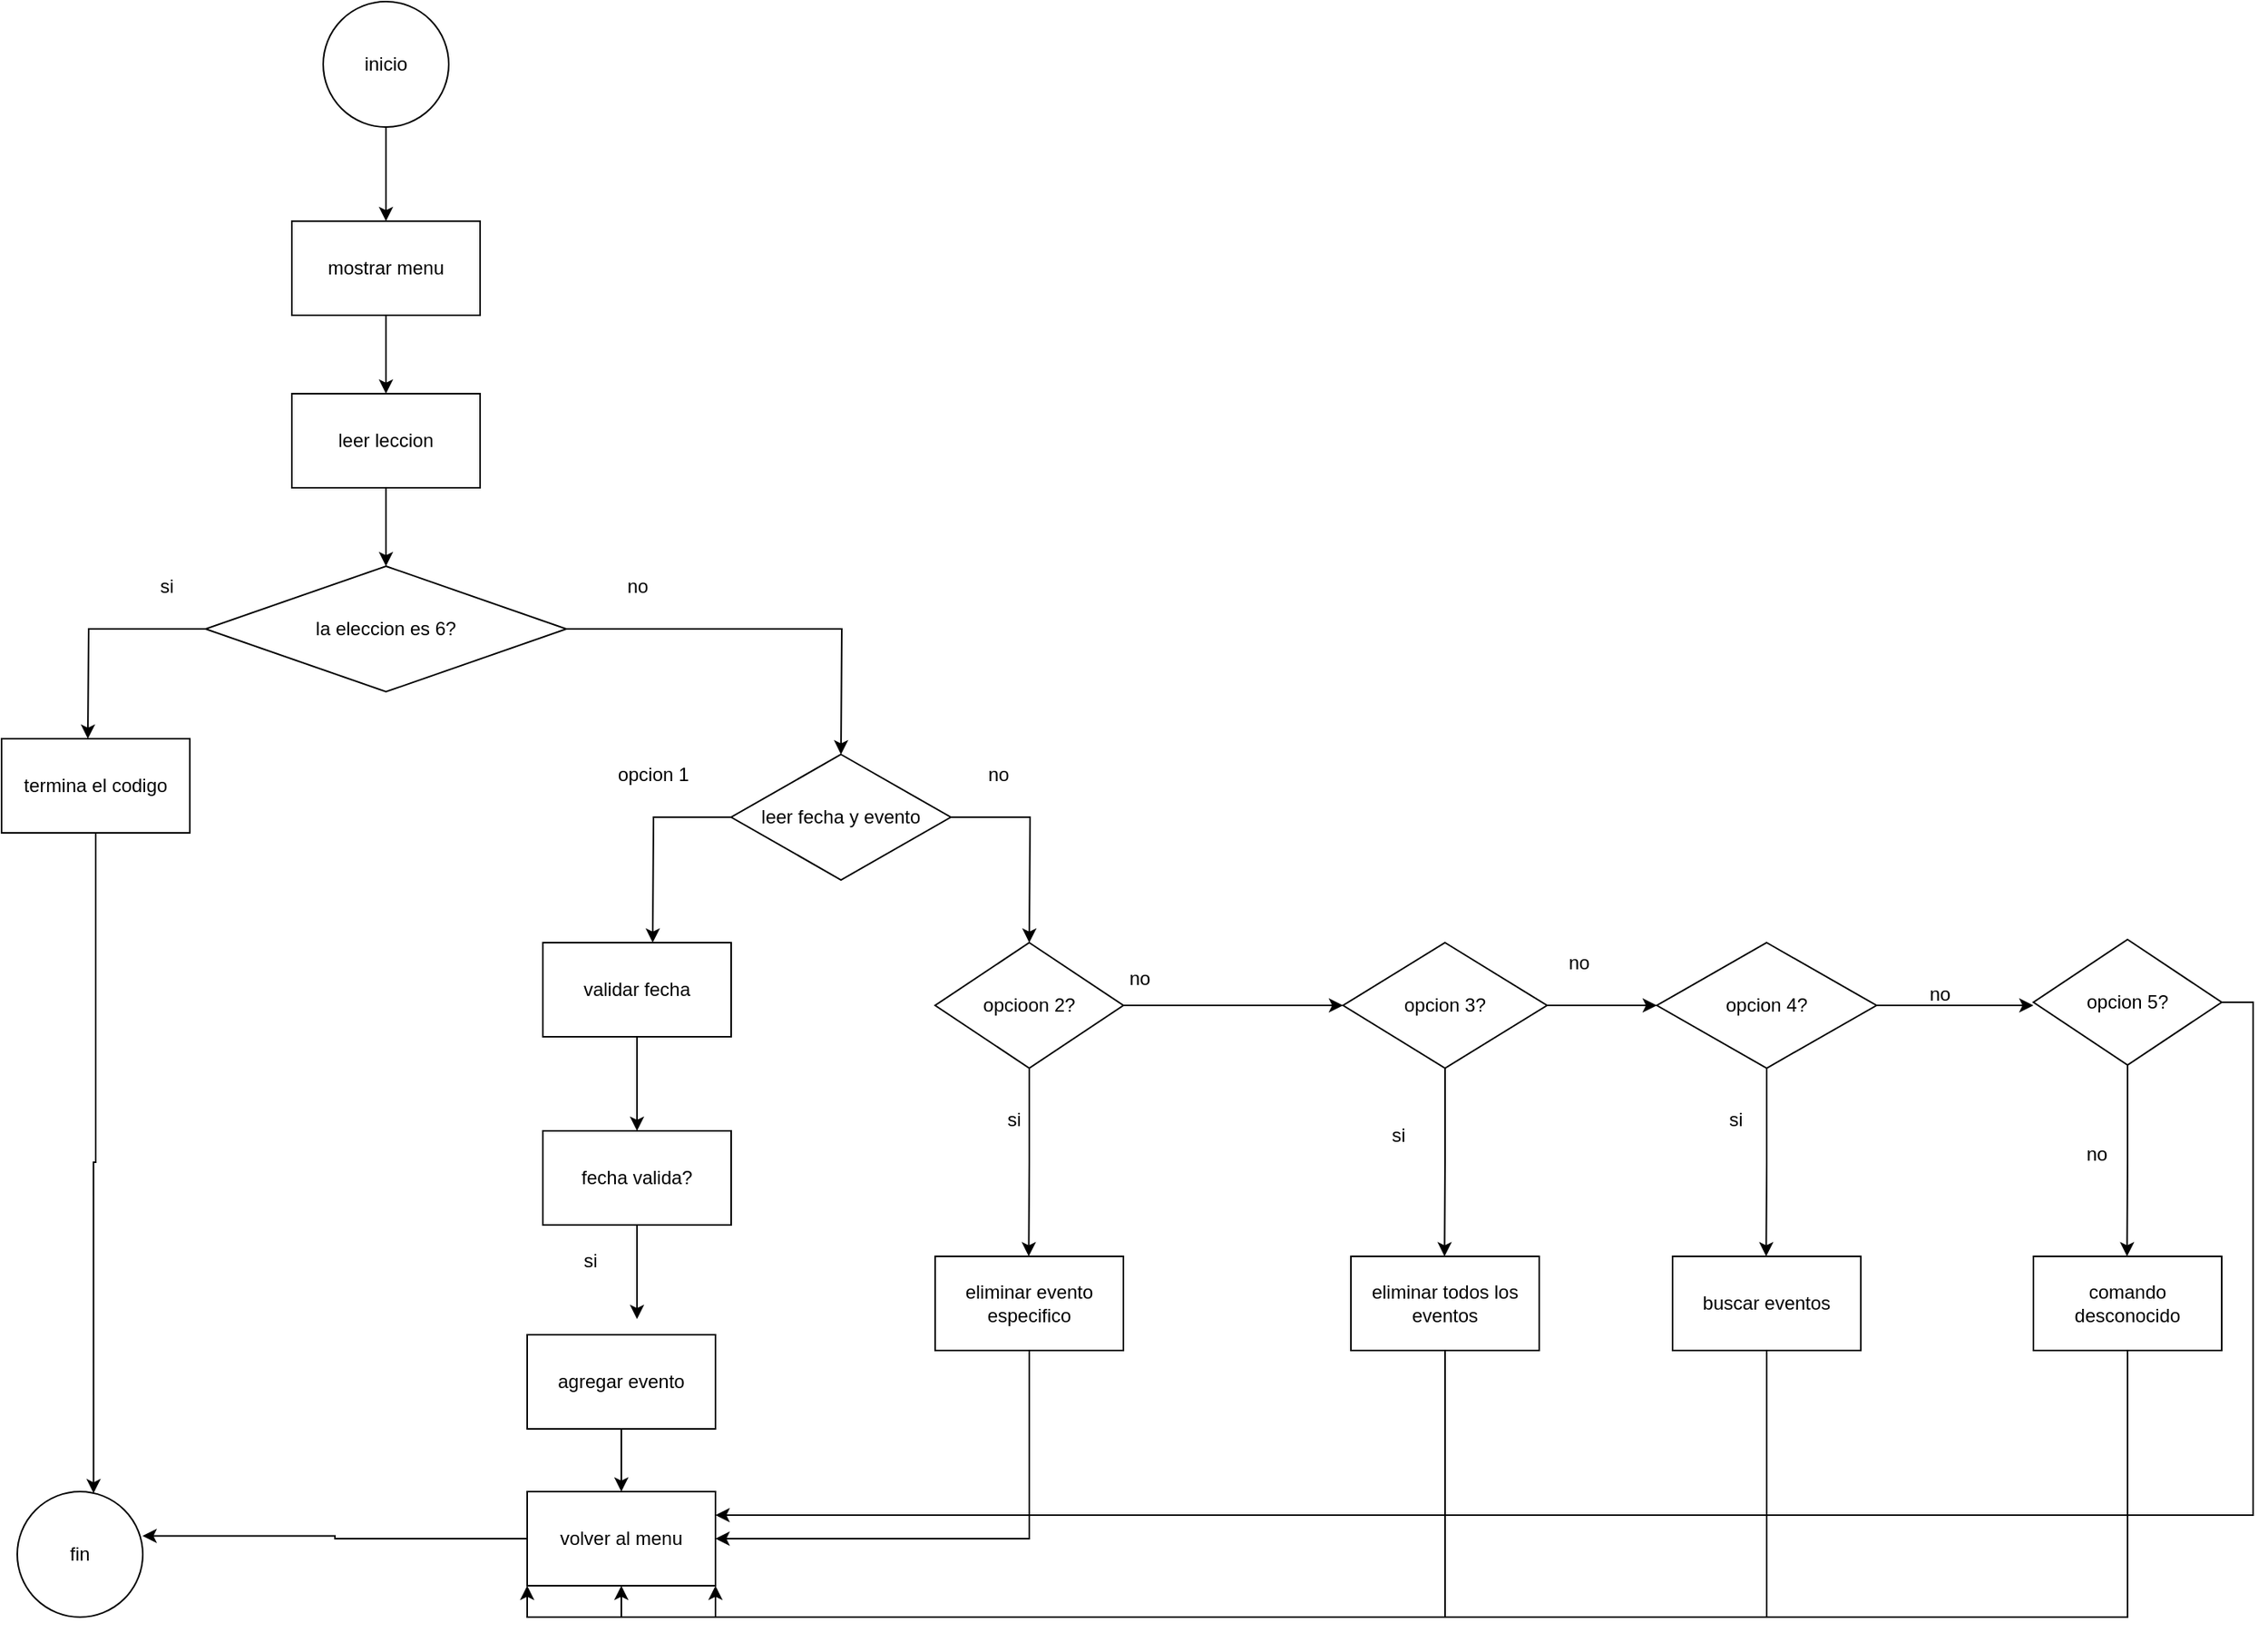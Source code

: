 <mxfile version="24.5.4" type="github">
  <diagram name="Page-1" id="hABJFq-6JvH_PQjp92d_">
    <mxGraphModel dx="1242" dy="582" grid="1" gridSize="10" guides="1" tooltips="1" connect="1" arrows="1" fold="1" page="1" pageScale="1" pageWidth="850" pageHeight="1100" math="0" shadow="0">
      <root>
        <mxCell id="0" />
        <mxCell id="1" parent="0" />
        <mxCell id="FNrakV4IRu53Ul_A7sdV-2" style="edgeStyle=orthogonalEdgeStyle;rounded=0;orthogonalLoop=1;jettySize=auto;html=1;exitX=0.5;exitY=1;exitDx=0;exitDy=0;" parent="1" source="FNrakV4IRu53Ul_A7sdV-1" edge="1">
          <mxGeometry relative="1" as="geometry">
            <mxPoint x="430" y="140" as="targetPoint" />
          </mxGeometry>
        </mxCell>
        <mxCell id="FNrakV4IRu53Ul_A7sdV-1" value="inicio" style="ellipse;whiteSpace=wrap;html=1;" parent="1" vertex="1">
          <mxGeometry x="390" width="80" height="80" as="geometry" />
        </mxCell>
        <mxCell id="FNrakV4IRu53Ul_A7sdV-4" style="edgeStyle=orthogonalEdgeStyle;rounded=0;orthogonalLoop=1;jettySize=auto;html=1;exitX=0.5;exitY=1;exitDx=0;exitDy=0;" parent="1" source="FNrakV4IRu53Ul_A7sdV-3" edge="1">
          <mxGeometry relative="1" as="geometry">
            <mxPoint x="430" y="250" as="targetPoint" />
          </mxGeometry>
        </mxCell>
        <mxCell id="FNrakV4IRu53Ul_A7sdV-3" value="mostrar menu" style="whiteSpace=wrap;html=1;" parent="1" vertex="1">
          <mxGeometry x="370" y="140" width="120" height="60" as="geometry" />
        </mxCell>
        <mxCell id="FNrakV4IRu53Ul_A7sdV-6" style="edgeStyle=orthogonalEdgeStyle;rounded=0;orthogonalLoop=1;jettySize=auto;html=1;exitX=0.5;exitY=1;exitDx=0;exitDy=0;" parent="1" source="FNrakV4IRu53Ul_A7sdV-5" edge="1">
          <mxGeometry relative="1" as="geometry">
            <mxPoint x="430" y="360" as="targetPoint" />
          </mxGeometry>
        </mxCell>
        <mxCell id="FNrakV4IRu53Ul_A7sdV-5" value="leer leccion" style="whiteSpace=wrap;html=1;" parent="1" vertex="1">
          <mxGeometry x="370" y="250" width="120" height="60" as="geometry" />
        </mxCell>
        <mxCell id="FNrakV4IRu53Ul_A7sdV-8" style="edgeStyle=orthogonalEdgeStyle;rounded=0;orthogonalLoop=1;jettySize=auto;html=1;exitX=0;exitY=0.5;exitDx=0;exitDy=0;" parent="1" source="FNrakV4IRu53Ul_A7sdV-7" edge="1">
          <mxGeometry relative="1" as="geometry">
            <mxPoint x="240" y="470" as="targetPoint" />
          </mxGeometry>
        </mxCell>
        <mxCell id="FNrakV4IRu53Ul_A7sdV-9" style="edgeStyle=orthogonalEdgeStyle;rounded=0;orthogonalLoop=1;jettySize=auto;html=1;exitX=1;exitY=0.5;exitDx=0;exitDy=0;" parent="1" source="FNrakV4IRu53Ul_A7sdV-7" edge="1">
          <mxGeometry relative="1" as="geometry">
            <mxPoint x="720" y="480" as="targetPoint" />
          </mxGeometry>
        </mxCell>
        <mxCell id="FNrakV4IRu53Ul_A7sdV-7" value="la eleccion es 6?" style="rhombus;whiteSpace=wrap;html=1;" parent="1" vertex="1">
          <mxGeometry x="315" y="360" width="230" height="80" as="geometry" />
        </mxCell>
        <mxCell id="FNrakV4IRu53Ul_A7sdV-10" value="si" style="text;html=1;align=center;verticalAlign=middle;resizable=0;points=[];autosize=1;strokeColor=none;fillColor=none;" parent="1" vertex="1">
          <mxGeometry x="275" y="358" width="30" height="30" as="geometry" />
        </mxCell>
        <mxCell id="FNrakV4IRu53Ul_A7sdV-11" value="no" style="text;html=1;align=center;verticalAlign=middle;resizable=0;points=[];autosize=1;strokeColor=none;fillColor=none;" parent="1" vertex="1">
          <mxGeometry x="570" y="358" width="40" height="30" as="geometry" />
        </mxCell>
        <mxCell id="FNrakV4IRu53Ul_A7sdV-13" style="edgeStyle=orthogonalEdgeStyle;rounded=0;orthogonalLoop=1;jettySize=auto;html=1;exitX=1;exitY=0.5;exitDx=0;exitDy=0;" parent="1" source="FNrakV4IRu53Ul_A7sdV-12" edge="1">
          <mxGeometry relative="1" as="geometry">
            <mxPoint x="840" y="600" as="targetPoint" />
          </mxGeometry>
        </mxCell>
        <mxCell id="FNrakV4IRu53Ul_A7sdV-14" style="edgeStyle=orthogonalEdgeStyle;rounded=0;orthogonalLoop=1;jettySize=auto;html=1;exitX=0;exitY=0.5;exitDx=0;exitDy=0;" parent="1" source="FNrakV4IRu53Ul_A7sdV-12" edge="1">
          <mxGeometry relative="1" as="geometry">
            <mxPoint x="600" y="600" as="targetPoint" />
          </mxGeometry>
        </mxCell>
        <mxCell id="FNrakV4IRu53Ul_A7sdV-12" value="leer fecha y evento" style="rhombus;whiteSpace=wrap;html=1;" parent="1" vertex="1">
          <mxGeometry x="650" y="480" width="140" height="80" as="geometry" />
        </mxCell>
        <mxCell id="FNrakV4IRu53Ul_A7sdV-15" value="opcion 1" style="text;html=1;align=center;verticalAlign=middle;resizable=0;points=[];autosize=1;strokeColor=none;fillColor=none;" parent="1" vertex="1">
          <mxGeometry x="565" y="478" width="70" height="30" as="geometry" />
        </mxCell>
        <mxCell id="FNrakV4IRu53Ul_A7sdV-16" value="no" style="text;html=1;align=center;verticalAlign=middle;resizable=0;points=[];autosize=1;strokeColor=none;fillColor=none;" parent="1" vertex="1">
          <mxGeometry x="800" y="478" width="40" height="30" as="geometry" />
        </mxCell>
        <mxCell id="FNrakV4IRu53Ul_A7sdV-18" style="edgeStyle=orthogonalEdgeStyle;rounded=0;orthogonalLoop=1;jettySize=auto;html=1;exitX=0.5;exitY=1;exitDx=0;exitDy=0;" parent="1" source="FNrakV4IRu53Ul_A7sdV-17" edge="1">
          <mxGeometry relative="1" as="geometry">
            <mxPoint x="590" y="720" as="targetPoint" />
          </mxGeometry>
        </mxCell>
        <mxCell id="FNrakV4IRu53Ul_A7sdV-17" value="validar fecha" style="whiteSpace=wrap;html=1;" parent="1" vertex="1">
          <mxGeometry x="530" y="600" width="120" height="60" as="geometry" />
        </mxCell>
        <mxCell id="FNrakV4IRu53Ul_A7sdV-20" style="edgeStyle=orthogonalEdgeStyle;rounded=0;orthogonalLoop=1;jettySize=auto;html=1;exitX=0.5;exitY=1;exitDx=0;exitDy=0;" parent="1" source="FNrakV4IRu53Ul_A7sdV-19" edge="1">
          <mxGeometry relative="1" as="geometry">
            <mxPoint x="590" y="840" as="targetPoint" />
          </mxGeometry>
        </mxCell>
        <mxCell id="FNrakV4IRu53Ul_A7sdV-19" value="fecha valida?" style="whiteSpace=wrap;html=1;" parent="1" vertex="1">
          <mxGeometry x="530" y="720" width="120" height="60" as="geometry" />
        </mxCell>
        <mxCell id="FNrakV4IRu53Ul_A7sdV-21" value="si" style="text;html=1;align=center;verticalAlign=middle;resizable=0;points=[];autosize=1;strokeColor=none;fillColor=none;" parent="1" vertex="1">
          <mxGeometry x="545" y="788" width="30" height="30" as="geometry" />
        </mxCell>
        <mxCell id="FNrakV4IRu53Ul_A7sdV-23" style="edgeStyle=orthogonalEdgeStyle;rounded=0;orthogonalLoop=1;jettySize=auto;html=1;exitX=0.5;exitY=1;exitDx=0;exitDy=0;" parent="1" source="FNrakV4IRu53Ul_A7sdV-22" edge="1">
          <mxGeometry relative="1" as="geometry">
            <mxPoint x="580" y="950" as="targetPoint" />
          </mxGeometry>
        </mxCell>
        <mxCell id="FNrakV4IRu53Ul_A7sdV-22" value="agregar evento" style="whiteSpace=wrap;html=1;" parent="1" vertex="1">
          <mxGeometry x="520" y="850" width="120" height="60" as="geometry" />
        </mxCell>
        <mxCell id="vFrdEb0omw1EBkiV-nWN-3" style="edgeStyle=orthogonalEdgeStyle;rounded=0;orthogonalLoop=1;jettySize=auto;html=1;exitX=0;exitY=0.5;exitDx=0;exitDy=0;entryX=0.998;entryY=0.353;entryDx=0;entryDy=0;entryPerimeter=0;" edge="1" parent="1" source="FNrakV4IRu53Ul_A7sdV-24" target="vFrdEb0omw1EBkiV-nWN-2">
          <mxGeometry relative="1" as="geometry">
            <mxPoint x="430" y="980" as="targetPoint" />
          </mxGeometry>
        </mxCell>
        <mxCell id="FNrakV4IRu53Ul_A7sdV-24" value="volver al menu" style="whiteSpace=wrap;html=1;" parent="1" vertex="1">
          <mxGeometry x="520" y="950" width="120" height="60" as="geometry" />
        </mxCell>
        <mxCell id="FNrakV4IRu53Ul_A7sdV-870" style="edgeStyle=orthogonalEdgeStyle;rounded=0;orthogonalLoop=1;jettySize=auto;html=1;exitX=0.5;exitY=1;exitDx=0;exitDy=0;" parent="1" source="FNrakV4IRu53Ul_A7sdV-869" edge="1">
          <mxGeometry relative="1" as="geometry">
            <mxPoint x="839.667" y="800" as="targetPoint" />
          </mxGeometry>
        </mxCell>
        <mxCell id="FNrakV4IRu53Ul_A7sdV-871" style="edgeStyle=orthogonalEdgeStyle;rounded=0;orthogonalLoop=1;jettySize=auto;html=1;exitX=1;exitY=0.5;exitDx=0;exitDy=0;" parent="1" source="FNrakV4IRu53Ul_A7sdV-869" edge="1">
          <mxGeometry relative="1" as="geometry">
            <mxPoint x="1040" y="640" as="targetPoint" />
          </mxGeometry>
        </mxCell>
        <mxCell id="FNrakV4IRu53Ul_A7sdV-869" value="opcioon 2?" style="rhombus;whiteSpace=wrap;html=1;" parent="1" vertex="1">
          <mxGeometry x="780" y="600" width="120" height="80" as="geometry" />
        </mxCell>
        <mxCell id="FNrakV4IRu53Ul_A7sdV-872" value="si" style="text;html=1;align=center;verticalAlign=middle;resizable=0;points=[];autosize=1;strokeColor=none;fillColor=none;" parent="1" vertex="1">
          <mxGeometry x="815" y="698" width="30" height="30" as="geometry" />
        </mxCell>
        <mxCell id="FNrakV4IRu53Ul_A7sdV-873" value="no" style="text;html=1;align=center;verticalAlign=middle;resizable=0;points=[];autosize=1;strokeColor=none;fillColor=none;" parent="1" vertex="1">
          <mxGeometry x="890" y="608" width="40" height="30" as="geometry" />
        </mxCell>
        <mxCell id="FNrakV4IRu53Ul_A7sdV-875" style="edgeStyle=orthogonalEdgeStyle;rounded=0;orthogonalLoop=1;jettySize=auto;html=1;exitX=0.5;exitY=1;exitDx=0;exitDy=0;entryX=1;entryY=0.5;entryDx=0;entryDy=0;" parent="1" source="FNrakV4IRu53Ul_A7sdV-874" target="FNrakV4IRu53Ul_A7sdV-24" edge="1">
          <mxGeometry relative="1" as="geometry" />
        </mxCell>
        <mxCell id="FNrakV4IRu53Ul_A7sdV-874" value="eliminar evento especifico" style="whiteSpace=wrap;html=1;" parent="1" vertex="1">
          <mxGeometry x="780" y="800" width="120" height="60" as="geometry" />
        </mxCell>
        <mxCell id="FNrakV4IRu53Ul_A7sdV-877" style="edgeStyle=orthogonalEdgeStyle;rounded=0;orthogonalLoop=1;jettySize=auto;html=1;exitX=0.5;exitY=1;exitDx=0;exitDy=0;" parent="1" source="FNrakV4IRu53Ul_A7sdV-876" edge="1">
          <mxGeometry relative="1" as="geometry">
            <mxPoint x="1104.667" y="800" as="targetPoint" />
          </mxGeometry>
        </mxCell>
        <mxCell id="FNrakV4IRu53Ul_A7sdV-878" style="edgeStyle=orthogonalEdgeStyle;rounded=0;orthogonalLoop=1;jettySize=auto;html=1;exitX=1;exitY=0.5;exitDx=0;exitDy=0;" parent="1" source="FNrakV4IRu53Ul_A7sdV-876" edge="1">
          <mxGeometry relative="1" as="geometry">
            <mxPoint x="1240" y="640" as="targetPoint" />
          </mxGeometry>
        </mxCell>
        <mxCell id="FNrakV4IRu53Ul_A7sdV-876" value="opcion 3?" style="rhombus;whiteSpace=wrap;html=1;" parent="1" vertex="1">
          <mxGeometry x="1040" y="600" width="130" height="80" as="geometry" />
        </mxCell>
        <mxCell id="FNrakV4IRu53Ul_A7sdV-879" value="no" style="text;html=1;align=center;verticalAlign=middle;resizable=0;points=[];autosize=1;strokeColor=none;fillColor=none;" parent="1" vertex="1">
          <mxGeometry x="1170" y="598" width="40" height="30" as="geometry" />
        </mxCell>
        <mxCell id="FNrakV4IRu53Ul_A7sdV-880" value="si" style="text;html=1;align=center;verticalAlign=middle;resizable=0;points=[];autosize=1;strokeColor=none;fillColor=none;" parent="1" vertex="1">
          <mxGeometry x="1060" y="708" width="30" height="30" as="geometry" />
        </mxCell>
        <mxCell id="FNrakV4IRu53Ul_A7sdV-882" style="edgeStyle=orthogonalEdgeStyle;rounded=0;orthogonalLoop=1;jettySize=auto;html=1;exitX=0.5;exitY=1;exitDx=0;exitDy=0;entryX=1;entryY=1;entryDx=0;entryDy=0;" parent="1" source="FNrakV4IRu53Ul_A7sdV-881" target="FNrakV4IRu53Ul_A7sdV-24" edge="1">
          <mxGeometry relative="1" as="geometry" />
        </mxCell>
        <mxCell id="FNrakV4IRu53Ul_A7sdV-881" value="eliminar todos los eventos" style="whiteSpace=wrap;html=1;" parent="1" vertex="1">
          <mxGeometry x="1045" y="800" width="120" height="60" as="geometry" />
        </mxCell>
        <mxCell id="FNrakV4IRu53Ul_A7sdV-884" style="edgeStyle=orthogonalEdgeStyle;rounded=0;orthogonalLoop=1;jettySize=auto;html=1;exitX=1;exitY=0.5;exitDx=0;exitDy=0;" parent="1" source="FNrakV4IRu53Ul_A7sdV-883" edge="1">
          <mxGeometry relative="1" as="geometry">
            <mxPoint x="1480" y="640" as="targetPoint" />
          </mxGeometry>
        </mxCell>
        <mxCell id="FNrakV4IRu53Ul_A7sdV-885" style="edgeStyle=orthogonalEdgeStyle;rounded=0;orthogonalLoop=1;jettySize=auto;html=1;exitX=0.5;exitY=1;exitDx=0;exitDy=0;" parent="1" source="FNrakV4IRu53Ul_A7sdV-883" edge="1">
          <mxGeometry relative="1" as="geometry">
            <mxPoint x="1309.667" y="800" as="targetPoint" />
          </mxGeometry>
        </mxCell>
        <mxCell id="FNrakV4IRu53Ul_A7sdV-883" value="opcion 4?" style="rhombus;whiteSpace=wrap;html=1;" parent="1" vertex="1">
          <mxGeometry x="1240" y="600" width="140" height="80" as="geometry" />
        </mxCell>
        <mxCell id="FNrakV4IRu53Ul_A7sdV-886" value="no" style="text;html=1;align=center;verticalAlign=middle;resizable=0;points=[];autosize=1;strokeColor=none;fillColor=none;" parent="1" vertex="1">
          <mxGeometry x="1400" y="618" width="40" height="30" as="geometry" />
        </mxCell>
        <mxCell id="FNrakV4IRu53Ul_A7sdV-887" value="si" style="text;html=1;align=center;verticalAlign=middle;resizable=0;points=[];autosize=1;strokeColor=none;fillColor=none;" parent="1" vertex="1">
          <mxGeometry x="1275" y="698" width="30" height="30" as="geometry" />
        </mxCell>
        <mxCell id="FNrakV4IRu53Ul_A7sdV-889" style="edgeStyle=orthogonalEdgeStyle;rounded=0;orthogonalLoop=1;jettySize=auto;html=1;exitX=0.5;exitY=1;exitDx=0;exitDy=0;entryX=0.5;entryY=1;entryDx=0;entryDy=0;" parent="1" source="FNrakV4IRu53Ul_A7sdV-888" target="FNrakV4IRu53Ul_A7sdV-24" edge="1">
          <mxGeometry relative="1" as="geometry" />
        </mxCell>
        <mxCell id="FNrakV4IRu53Ul_A7sdV-888" value="buscar eventos" style="whiteSpace=wrap;html=1;" parent="1" vertex="1">
          <mxGeometry x="1250" y="800" width="120" height="60" as="geometry" />
        </mxCell>
        <mxCell id="FNrakV4IRu53Ul_A7sdV-891" style="edgeStyle=orthogonalEdgeStyle;rounded=0;orthogonalLoop=1;jettySize=auto;html=1;exitX=1;exitY=0.5;exitDx=0;exitDy=0;entryX=1;entryY=0.25;entryDx=0;entryDy=0;" parent="1" source="FNrakV4IRu53Ul_A7sdV-890" target="FNrakV4IRu53Ul_A7sdV-24" edge="1">
          <mxGeometry relative="1" as="geometry">
            <mxPoint x="1430" y="1050" as="targetPoint" />
          </mxGeometry>
        </mxCell>
        <mxCell id="FNrakV4IRu53Ul_A7sdV-892" style="edgeStyle=orthogonalEdgeStyle;rounded=0;orthogonalLoop=1;jettySize=auto;html=1;exitX=0.5;exitY=1;exitDx=0;exitDy=0;" parent="1" source="FNrakV4IRu53Ul_A7sdV-890" edge="1">
          <mxGeometry relative="1" as="geometry">
            <mxPoint x="1539.667" y="800" as="targetPoint" />
          </mxGeometry>
        </mxCell>
        <mxCell id="FNrakV4IRu53Ul_A7sdV-890" value="opcion 5?" style="rhombus;whiteSpace=wrap;html=1;" parent="1" vertex="1">
          <mxGeometry x="1480" y="598" width="120" height="80" as="geometry" />
        </mxCell>
        <mxCell id="FNrakV4IRu53Ul_A7sdV-896" style="edgeStyle=orthogonalEdgeStyle;rounded=0;orthogonalLoop=1;jettySize=auto;html=1;exitX=0.5;exitY=1;exitDx=0;exitDy=0;entryX=0;entryY=1;entryDx=0;entryDy=0;" parent="1" source="FNrakV4IRu53Ul_A7sdV-893" target="FNrakV4IRu53Ul_A7sdV-24" edge="1">
          <mxGeometry relative="1" as="geometry" />
        </mxCell>
        <mxCell id="FNrakV4IRu53Ul_A7sdV-893" value="comando desconocido" style="whiteSpace=wrap;html=1;" parent="1" vertex="1">
          <mxGeometry x="1480" y="800" width="120" height="60" as="geometry" />
        </mxCell>
        <mxCell id="FNrakV4IRu53Ul_A7sdV-895" value="no" style="text;html=1;align=center;verticalAlign=middle;resizable=0;points=[];autosize=1;strokeColor=none;fillColor=none;" parent="1" vertex="1">
          <mxGeometry x="1500" y="720" width="40" height="30" as="geometry" />
        </mxCell>
        <mxCell id="vFrdEb0omw1EBkiV-nWN-1" style="edgeStyle=orthogonalEdgeStyle;rounded=0;orthogonalLoop=1;jettySize=auto;html=1;exitX=0.5;exitY=1;exitDx=0;exitDy=0;entryX=0.608;entryY=0.013;entryDx=0;entryDy=0;entryPerimeter=0;" edge="1" parent="1" source="FNrakV4IRu53Ul_A7sdV-897" target="vFrdEb0omw1EBkiV-nWN-2">
          <mxGeometry relative="1" as="geometry">
            <mxPoint x="245" y="590" as="targetPoint" />
          </mxGeometry>
        </mxCell>
        <mxCell id="FNrakV4IRu53Ul_A7sdV-897" value="termina el codigo" style="whiteSpace=wrap;html=1;" parent="1" vertex="1">
          <mxGeometry x="185" y="470" width="120" height="60" as="geometry" />
        </mxCell>
        <mxCell id="vFrdEb0omw1EBkiV-nWN-2" value="fin" style="ellipse;whiteSpace=wrap;html=1;" vertex="1" parent="1">
          <mxGeometry x="195" y="950" width="80" height="80" as="geometry" />
        </mxCell>
      </root>
    </mxGraphModel>
  </diagram>
</mxfile>
